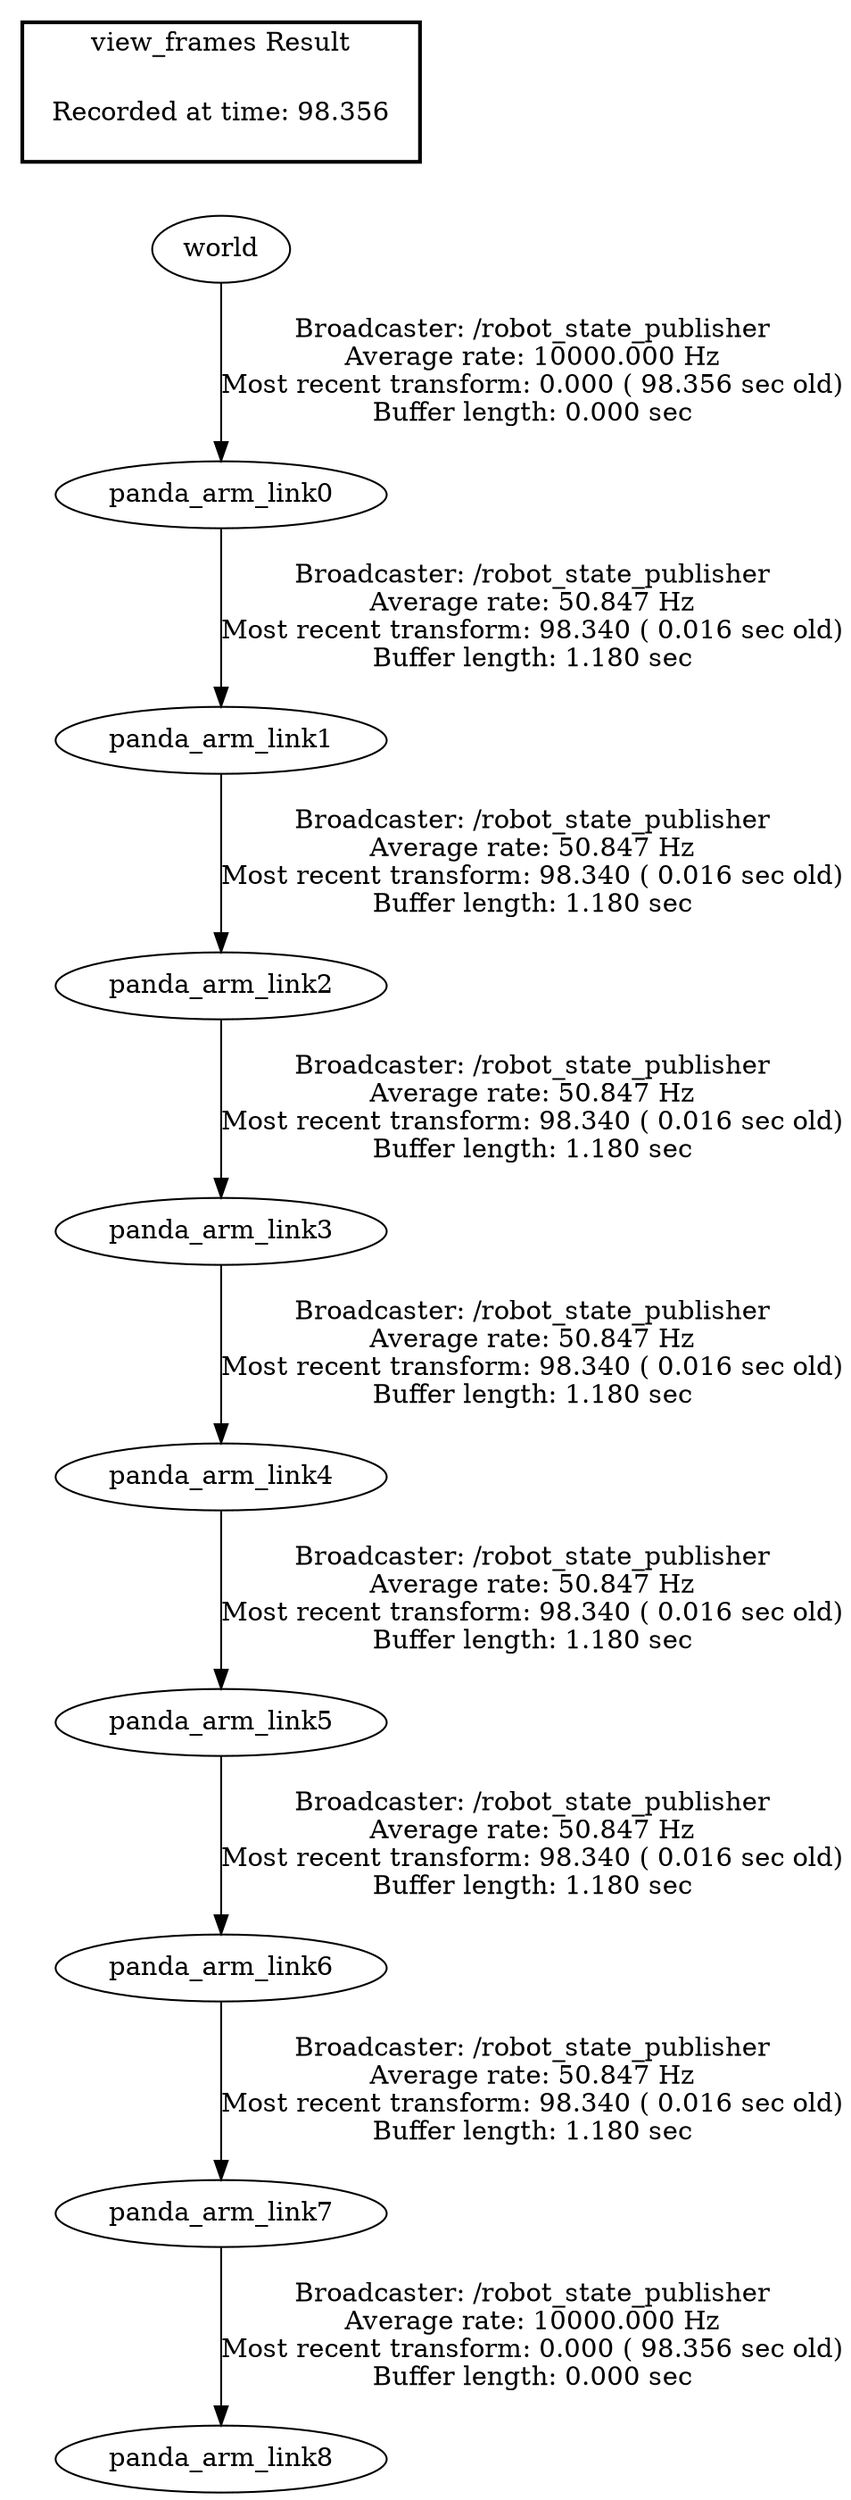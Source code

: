 digraph G {
"world" -> "panda_arm_link0"[label="Broadcaster: /robot_state_publisher\nAverage rate: 10000.000 Hz\nMost recent transform: 0.000 ( 98.356 sec old)\nBuffer length: 0.000 sec\n"];
"panda_arm_link7" -> "panda_arm_link8"[label="Broadcaster: /robot_state_publisher\nAverage rate: 10000.000 Hz\nMost recent transform: 0.000 ( 98.356 sec old)\nBuffer length: 0.000 sec\n"];
"panda_arm_link6" -> "panda_arm_link7"[label="Broadcaster: /robot_state_publisher\nAverage rate: 50.847 Hz\nMost recent transform: 98.340 ( 0.016 sec old)\nBuffer length: 1.180 sec\n"];
"panda_arm_link0" -> "panda_arm_link1"[label="Broadcaster: /robot_state_publisher\nAverage rate: 50.847 Hz\nMost recent transform: 98.340 ( 0.016 sec old)\nBuffer length: 1.180 sec\n"];
"panda_arm_link1" -> "panda_arm_link2"[label="Broadcaster: /robot_state_publisher\nAverage rate: 50.847 Hz\nMost recent transform: 98.340 ( 0.016 sec old)\nBuffer length: 1.180 sec\n"];
"panda_arm_link2" -> "panda_arm_link3"[label="Broadcaster: /robot_state_publisher\nAverage rate: 50.847 Hz\nMost recent transform: 98.340 ( 0.016 sec old)\nBuffer length: 1.180 sec\n"];
"panda_arm_link3" -> "panda_arm_link4"[label="Broadcaster: /robot_state_publisher\nAverage rate: 50.847 Hz\nMost recent transform: 98.340 ( 0.016 sec old)\nBuffer length: 1.180 sec\n"];
"panda_arm_link4" -> "panda_arm_link5"[label="Broadcaster: /robot_state_publisher\nAverage rate: 50.847 Hz\nMost recent transform: 98.340 ( 0.016 sec old)\nBuffer length: 1.180 sec\n"];
"panda_arm_link5" -> "panda_arm_link6"[label="Broadcaster: /robot_state_publisher\nAverage rate: 50.847 Hz\nMost recent transform: 98.340 ( 0.016 sec old)\nBuffer length: 1.180 sec\n"];
edge [style=invis];
 subgraph cluster_legend { style=bold; color=black; label ="view_frames Result";
"Recorded at time: 98.356"[ shape=plaintext ] ;
 }->"world";
}